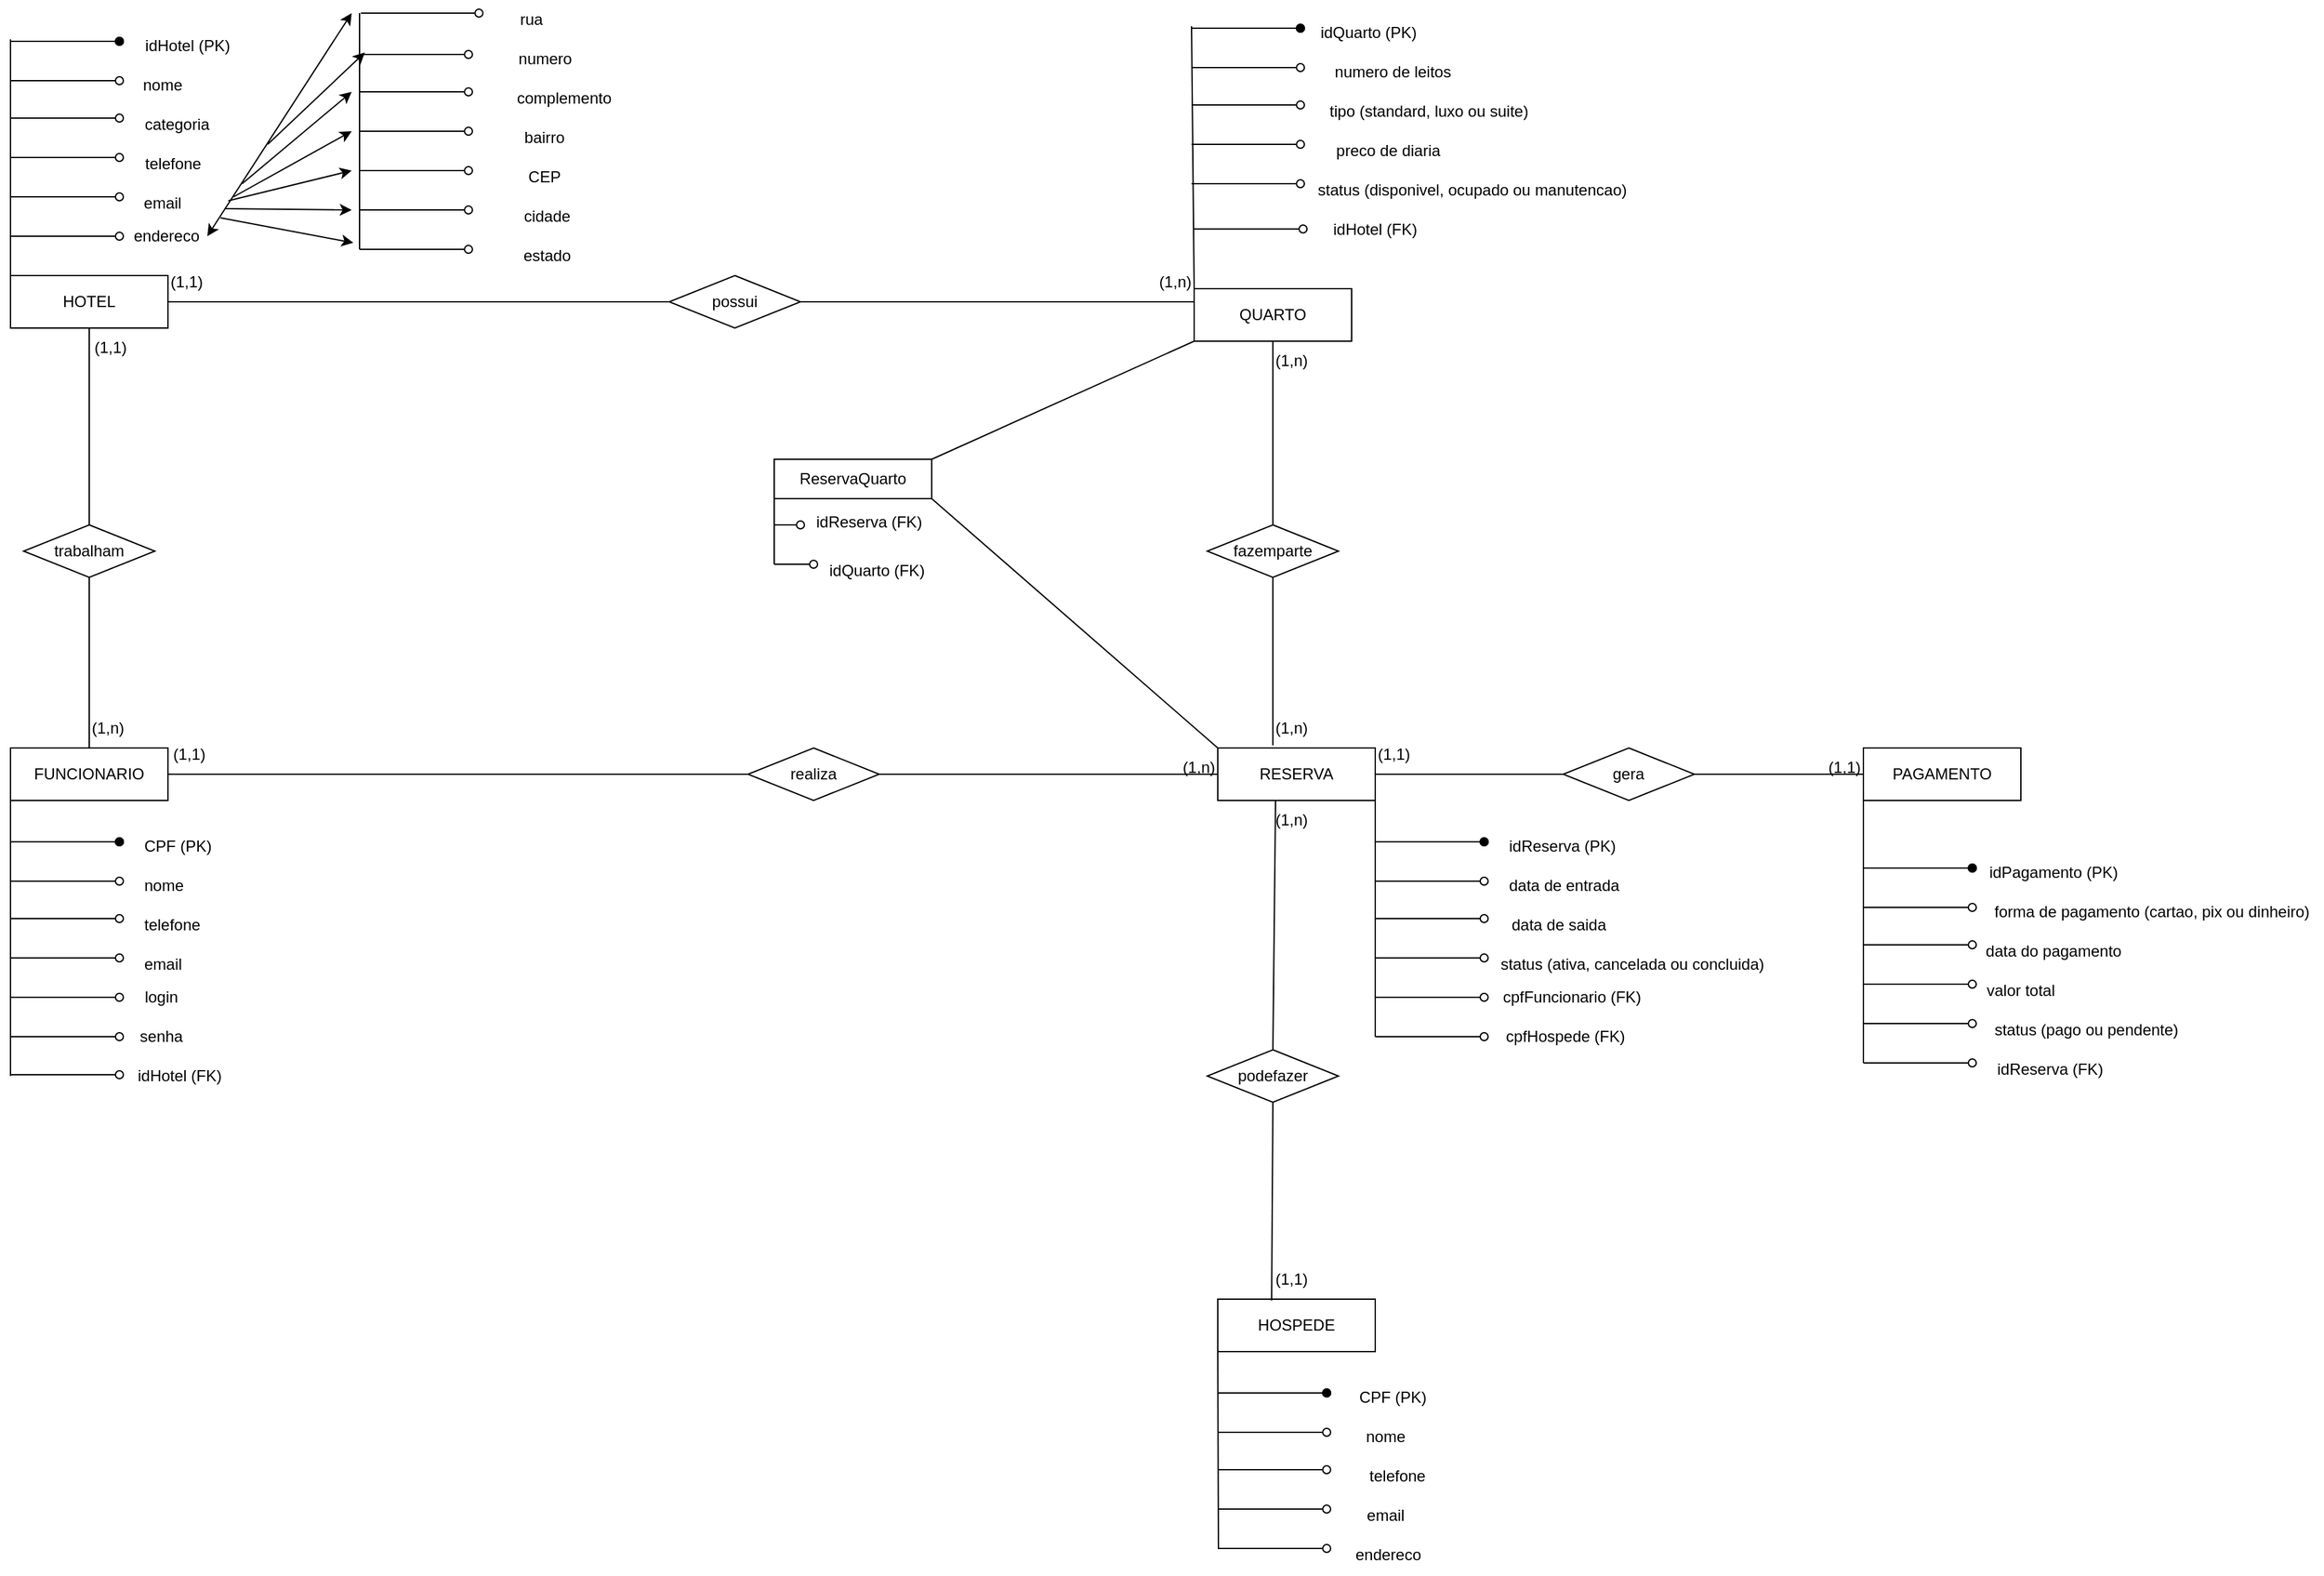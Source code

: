 <mxfile version="27.0.9">
  <diagram name="Página-1" id="8GxgJYH82TcZlUL52siy">
    <mxGraphModel dx="3691" dy="3549" grid="1" gridSize="10" guides="1" tooltips="1" connect="1" arrows="1" fold="1" page="1" pageScale="1" pageWidth="1654" pageHeight="2336" math="0" shadow="0">
      <root>
        <mxCell id="0" />
        <mxCell id="1" parent="0" />
        <mxCell id="21IDbUfAC1Eb4WapRIbQ-1" value="FUNCIONARIO" style="rounded=0;whiteSpace=wrap;html=1;" parent="1" vertex="1">
          <mxGeometry x="-2" y="-190" width="120" height="40" as="geometry" />
        </mxCell>
        <mxCell id="21IDbUfAC1Eb4WapRIbQ-10" value="" style="endArrow=oval;html=1;rounded=0;endFill=1;" parent="1" edge="1">
          <mxGeometry width="50" height="50" relative="1" as="geometry">
            <mxPoint x="-2" y="-118.5" as="sourcePoint" />
            <mxPoint x="81" y="-118.5" as="targetPoint" />
          </mxGeometry>
        </mxCell>
        <mxCell id="21IDbUfAC1Eb4WapRIbQ-11" value="CPF (PK)" style="text;html=1;align=left;verticalAlign=middle;whiteSpace=wrap;rounded=0;" parent="1" vertex="1">
          <mxGeometry x="98" y="-130" width="100" height="30" as="geometry" />
        </mxCell>
        <mxCell id="21IDbUfAC1Eb4WapRIbQ-12" value="nome" style="text;html=1;align=left;verticalAlign=middle;whiteSpace=wrap;rounded=0;" parent="1" vertex="1">
          <mxGeometry x="98" y="-100" width="100" height="30" as="geometry" />
        </mxCell>
        <mxCell id="21IDbUfAC1Eb4WapRIbQ-13" value="telefone" style="text;html=1;align=left;verticalAlign=middle;whiteSpace=wrap;rounded=0;" parent="1" vertex="1">
          <mxGeometry x="98" y="-70" width="100" height="30" as="geometry" />
        </mxCell>
        <mxCell id="21IDbUfAC1Eb4WapRIbQ-14" value="email" style="text;html=1;align=left;verticalAlign=middle;whiteSpace=wrap;rounded=0;" parent="1" vertex="1">
          <mxGeometry x="98" y="-40" width="100" height="30" as="geometry" />
        </mxCell>
        <mxCell id="21IDbUfAC1Eb4WapRIbQ-15" value="idReserva (PK)" style="text;html=1;align=left;verticalAlign=middle;whiteSpace=wrap;rounded=0;" parent="1" vertex="1">
          <mxGeometry x="1138" y="-130" width="150" height="30" as="geometry" />
        </mxCell>
        <mxCell id="21IDbUfAC1Eb4WapRIbQ-16" value="data de entrada" style="text;html=1;align=left;verticalAlign=middle;whiteSpace=wrap;rounded=0;" parent="1" vertex="1">
          <mxGeometry x="1138" y="-100" width="100" height="30" as="geometry" />
        </mxCell>
        <mxCell id="21IDbUfAC1Eb4WapRIbQ-18" value="" style="endArrow=oval;html=1;rounded=0;endFill=0;" parent="1" edge="1">
          <mxGeometry width="50" height="50" relative="1" as="geometry">
            <mxPoint x="-2" y="-88.5" as="sourcePoint" />
            <mxPoint x="81" y="-88.5" as="targetPoint" />
          </mxGeometry>
        </mxCell>
        <mxCell id="21IDbUfAC1Eb4WapRIbQ-20" value="" style="endArrow=oval;html=1;rounded=0;endFill=0;" parent="1" edge="1">
          <mxGeometry width="50" height="50" relative="1" as="geometry">
            <mxPoint x="-2" y="-60" as="sourcePoint" />
            <mxPoint x="81" y="-60" as="targetPoint" />
          </mxGeometry>
        </mxCell>
        <mxCell id="21IDbUfAC1Eb4WapRIbQ-21" value="" style="endArrow=oval;html=1;rounded=0;endFill=0;" parent="1" edge="1">
          <mxGeometry width="50" height="50" relative="1" as="geometry">
            <mxPoint x="-2" y="-30" as="sourcePoint" />
            <mxPoint x="81" y="-30" as="targetPoint" />
          </mxGeometry>
        </mxCell>
        <mxCell id="21IDbUfAC1Eb4WapRIbQ-22" value="" style="endArrow=none;html=1;rounded=0;entryX=0;entryY=1;entryDx=0;entryDy=0;" parent="1" edge="1" target="21IDbUfAC1Eb4WapRIbQ-1">
          <mxGeometry width="50" height="50" relative="1" as="geometry">
            <mxPoint x="-2" y="60" as="sourcePoint" />
            <mxPoint x="-3" y="-105" as="targetPoint" />
          </mxGeometry>
        </mxCell>
        <mxCell id="bDWwW6XErZoGAaxyNKPI-1" value="" style="endArrow=oval;html=1;rounded=0;endFill=0;" parent="1" edge="1">
          <mxGeometry width="50" height="50" relative="1" as="geometry">
            <mxPoint x="-2" as="sourcePoint" />
            <mxPoint x="81" as="targetPoint" />
          </mxGeometry>
        </mxCell>
        <mxCell id="bDWwW6XErZoGAaxyNKPI-2" value="" style="endArrow=oval;html=1;rounded=0;endFill=0;" parent="1" edge="1">
          <mxGeometry width="50" height="50" relative="1" as="geometry">
            <mxPoint x="-2" y="30" as="sourcePoint" />
            <mxPoint x="81" y="30" as="targetPoint" />
          </mxGeometry>
        </mxCell>
        <mxCell id="bDWwW6XErZoGAaxyNKPI-4" value="login" style="text;html=1;align=center;verticalAlign=middle;whiteSpace=wrap;rounded=0;" parent="1" vertex="1">
          <mxGeometry x="68" y="-10" width="90" height="20" as="geometry" />
        </mxCell>
        <mxCell id="bDWwW6XErZoGAaxyNKPI-6" value="senha" style="text;html=1;align=center;verticalAlign=middle;whiteSpace=wrap;rounded=0;" parent="1" vertex="1">
          <mxGeometry x="68" y="20" width="90" height="20" as="geometry" />
        </mxCell>
        <mxCell id="bDWwW6XErZoGAaxyNKPI-12" value="" style="endArrow=oval;html=1;rounded=0;endFill=1;" parent="1" edge="1">
          <mxGeometry width="50" height="50" relative="1" as="geometry">
            <mxPoint x="-2" y="-118.5" as="sourcePoint" />
            <mxPoint x="81" y="-118.5" as="targetPoint" />
          </mxGeometry>
        </mxCell>
        <mxCell id="bDWwW6XErZoGAaxyNKPI-17" value="HOTEL" style="rounded=0;whiteSpace=wrap;html=1;" parent="1" vertex="1">
          <mxGeometry x="-2" y="-550" width="120" height="40" as="geometry" />
        </mxCell>
        <mxCell id="bDWwW6XErZoGAaxyNKPI-18" value="" style="endArrow=oval;html=1;rounded=0;endFill=1;" parent="1" edge="1">
          <mxGeometry width="50" height="50" relative="1" as="geometry">
            <mxPoint x="-2" y="-728.5" as="sourcePoint" />
            <mxPoint x="81" y="-728.5" as="targetPoint" />
          </mxGeometry>
        </mxCell>
        <mxCell id="bDWwW6XErZoGAaxyNKPI-19" value="" style="endArrow=oval;html=1;rounded=0;endFill=0;" parent="1" edge="1">
          <mxGeometry width="50" height="50" relative="1" as="geometry">
            <mxPoint x="-2" y="-698.5" as="sourcePoint" />
            <mxPoint x="81" y="-698.5" as="targetPoint" />
          </mxGeometry>
        </mxCell>
        <mxCell id="bDWwW6XErZoGAaxyNKPI-20" value="" style="endArrow=oval;html=1;rounded=0;endFill=0;" parent="1" edge="1">
          <mxGeometry width="50" height="50" relative="1" as="geometry">
            <mxPoint x="-2" y="-670" as="sourcePoint" />
            <mxPoint x="81" y="-670" as="targetPoint" />
          </mxGeometry>
        </mxCell>
        <mxCell id="bDWwW6XErZoGAaxyNKPI-21" value="" style="endArrow=oval;html=1;rounded=0;endFill=0;" parent="1" edge="1">
          <mxGeometry width="50" height="50" relative="1" as="geometry">
            <mxPoint x="-2" y="-640" as="sourcePoint" />
            <mxPoint x="81" y="-640" as="targetPoint" />
          </mxGeometry>
        </mxCell>
        <mxCell id="bDWwW6XErZoGAaxyNKPI-22" value="" style="endArrow=none;html=1;rounded=0;exitX=0;exitY=0;exitDx=0;exitDy=0;" parent="1" source="bDWwW6XErZoGAaxyNKPI-17" edge="1">
          <mxGeometry width="50" height="50" relative="1" as="geometry">
            <mxPoint x="-2" y="-563" as="sourcePoint" />
            <mxPoint x="-2" y="-730" as="targetPoint" />
          </mxGeometry>
        </mxCell>
        <mxCell id="bDWwW6XErZoGAaxyNKPI-23" value="" style="endArrow=oval;html=1;rounded=0;endFill=0;" parent="1" edge="1">
          <mxGeometry width="50" height="50" relative="1" as="geometry">
            <mxPoint x="-2" y="-610" as="sourcePoint" />
            <mxPoint x="81" y="-610" as="targetPoint" />
          </mxGeometry>
        </mxCell>
        <mxCell id="bDWwW6XErZoGAaxyNKPI-24" value="" style="endArrow=oval;html=1;rounded=0;endFill=0;" parent="1" edge="1">
          <mxGeometry width="50" height="50" relative="1" as="geometry">
            <mxPoint x="-2" y="-580" as="sourcePoint" />
            <mxPoint x="81" y="-580" as="targetPoint" />
          </mxGeometry>
        </mxCell>
        <mxCell id="bDWwW6XErZoGAaxyNKPI-27" value="" style="endArrow=oval;html=1;rounded=0;endFill=1;" parent="1" edge="1">
          <mxGeometry width="50" height="50" relative="1" as="geometry">
            <mxPoint x="-2" y="-728.5" as="sourcePoint" />
            <mxPoint x="81" y="-728.5" as="targetPoint" />
          </mxGeometry>
        </mxCell>
        <mxCell id="bDWwW6XErZoGAaxyNKPI-39" value="idHotel (PK)" style="text;html=1;align=center;verticalAlign=middle;whiteSpace=wrap;rounded=0;" parent="1" vertex="1">
          <mxGeometry x="58" y="-740" width="150" height="30" as="geometry" />
        </mxCell>
        <mxCell id="bDWwW6XErZoGAaxyNKPI-40" value="nome" style="text;html=1;align=center;verticalAlign=middle;whiteSpace=wrap;rounded=0;" parent="1" vertex="1">
          <mxGeometry x="64" y="-710" width="100" height="30" as="geometry" />
        </mxCell>
        <mxCell id="bDWwW6XErZoGAaxyNKPI-41" value="categoria" style="text;html=1;align=center;verticalAlign=middle;whiteSpace=wrap;rounded=0;" parent="1" vertex="1">
          <mxGeometry x="75" y="-680" width="100" height="30" as="geometry" />
        </mxCell>
        <mxCell id="bDWwW6XErZoGAaxyNKPI-42" value="telefone" style="text;html=1;align=center;verticalAlign=middle;whiteSpace=wrap;rounded=0;" parent="1" vertex="1">
          <mxGeometry x="72" y="-650" width="100" height="30" as="geometry" />
        </mxCell>
        <mxCell id="bDWwW6XErZoGAaxyNKPI-43" value="email" style="text;html=1;align=center;verticalAlign=middle;whiteSpace=wrap;rounded=0;" parent="1" vertex="1">
          <mxGeometry x="64" y="-620" width="100" height="30" as="geometry" />
        </mxCell>
        <mxCell id="bDWwW6XErZoGAaxyNKPI-44" value="endereco" style="text;html=1;align=center;verticalAlign=middle;whiteSpace=wrap;rounded=0;" parent="1" vertex="1">
          <mxGeometry x="64" y="-595" width="106" height="30" as="geometry" />
        </mxCell>
        <mxCell id="bDWwW6XErZoGAaxyNKPI-45" value="QUARTO" style="rounded=0;whiteSpace=wrap;html=1;" parent="1" vertex="1">
          <mxGeometry x="900" y="-540" width="120" height="40" as="geometry" />
        </mxCell>
        <mxCell id="bDWwW6XErZoGAaxyNKPI-46" value="" style="endArrow=oval;html=1;rounded=0;endFill=1;" parent="1" edge="1">
          <mxGeometry width="50" height="50" relative="1" as="geometry">
            <mxPoint x="898" y="-738.5" as="sourcePoint" />
            <mxPoint x="981" y="-738.5" as="targetPoint" />
          </mxGeometry>
        </mxCell>
        <mxCell id="bDWwW6XErZoGAaxyNKPI-47" value="" style="endArrow=oval;html=1;rounded=0;endFill=0;" parent="1" edge="1">
          <mxGeometry width="50" height="50" relative="1" as="geometry">
            <mxPoint x="898" y="-708.5" as="sourcePoint" />
            <mxPoint x="981" y="-708.5" as="targetPoint" />
          </mxGeometry>
        </mxCell>
        <mxCell id="bDWwW6XErZoGAaxyNKPI-48" value="" style="endArrow=oval;html=1;rounded=0;endFill=0;" parent="1" edge="1">
          <mxGeometry width="50" height="50" relative="1" as="geometry">
            <mxPoint x="898" y="-680" as="sourcePoint" />
            <mxPoint x="981" y="-680" as="targetPoint" />
          </mxGeometry>
        </mxCell>
        <mxCell id="bDWwW6XErZoGAaxyNKPI-49" value="" style="endArrow=oval;html=1;rounded=0;endFill=0;" parent="1" edge="1">
          <mxGeometry width="50" height="50" relative="1" as="geometry">
            <mxPoint x="898" y="-650" as="sourcePoint" />
            <mxPoint x="981" y="-650" as="targetPoint" />
          </mxGeometry>
        </mxCell>
        <mxCell id="bDWwW6XErZoGAaxyNKPI-50" value="" style="endArrow=none;html=1;rounded=0;exitX=0;exitY=0;exitDx=0;exitDy=0;" parent="1" source="bDWwW6XErZoGAaxyNKPI-45" edge="1">
          <mxGeometry width="50" height="50" relative="1" as="geometry">
            <mxPoint x="898" y="-580" as="sourcePoint" />
            <mxPoint x="898" y="-740" as="targetPoint" />
          </mxGeometry>
        </mxCell>
        <mxCell id="bDWwW6XErZoGAaxyNKPI-51" value="" style="endArrow=oval;html=1;rounded=0;endFill=0;" parent="1" edge="1">
          <mxGeometry width="50" height="50" relative="1" as="geometry">
            <mxPoint x="898" y="-620" as="sourcePoint" />
            <mxPoint x="981" y="-620" as="targetPoint" />
          </mxGeometry>
        </mxCell>
        <mxCell id="bDWwW6XErZoGAaxyNKPI-53" value="" style="endArrow=oval;html=1;rounded=0;endFill=1;" parent="1" edge="1">
          <mxGeometry width="50" height="50" relative="1" as="geometry">
            <mxPoint x="898" y="-738.5" as="sourcePoint" />
            <mxPoint x="981" y="-738.5" as="targetPoint" />
          </mxGeometry>
        </mxCell>
        <mxCell id="bDWwW6XErZoGAaxyNKPI-54" value="idQuarto (PK)" style="text;html=1;align=center;verticalAlign=middle;whiteSpace=wrap;rounded=0;" parent="1" vertex="1">
          <mxGeometry x="958" y="-750" width="150" height="30" as="geometry" />
        </mxCell>
        <mxCell id="bDWwW6XErZoGAaxyNKPI-55" value="numero de leitos" style="text;html=1;align=center;verticalAlign=middle;whiteSpace=wrap;rounded=0;" parent="1" vertex="1">
          <mxGeometry x="988" y="-720" width="126.5" height="30" as="geometry" />
        </mxCell>
        <mxCell id="bDWwW6XErZoGAaxyNKPI-56" value="tipo (standard, luxo ou suite)" style="text;html=1;align=center;verticalAlign=middle;whiteSpace=wrap;rounded=0;" parent="1" vertex="1">
          <mxGeometry x="968" y="-690" width="222" height="30" as="geometry" />
        </mxCell>
        <mxCell id="bDWwW6XErZoGAaxyNKPI-57" value="preco de diaria" style="text;html=1;align=center;verticalAlign=middle;whiteSpace=wrap;rounded=0;" parent="1" vertex="1">
          <mxGeometry x="998" y="-660" width="100" height="30" as="geometry" />
        </mxCell>
        <mxCell id="bDWwW6XErZoGAaxyNKPI-58" value="status (disponivel, ocupado ou manutencao)" style="text;html=1;align=center;verticalAlign=middle;whiteSpace=wrap;rounded=0;" parent="1" vertex="1">
          <mxGeometry x="974" y="-630" width="276" height="30" as="geometry" />
        </mxCell>
        <mxCell id="bDWwW6XErZoGAaxyNKPI-60" value="HOSPEDE" style="rounded=0;whiteSpace=wrap;html=1;" parent="1" vertex="1">
          <mxGeometry x="918" y="230" width="120" height="40" as="geometry" />
        </mxCell>
        <mxCell id="bDWwW6XErZoGAaxyNKPI-61" value="" style="endArrow=oval;html=1;rounded=0;endFill=1;" parent="1" edge="1">
          <mxGeometry width="50" height="50" relative="1" as="geometry">
            <mxPoint x="918" y="301.5" as="sourcePoint" />
            <mxPoint x="1001" y="301.5" as="targetPoint" />
          </mxGeometry>
        </mxCell>
        <mxCell id="bDWwW6XErZoGAaxyNKPI-62" value="" style="endArrow=oval;html=1;rounded=0;endFill=0;" parent="1" edge="1">
          <mxGeometry width="50" height="50" relative="1" as="geometry">
            <mxPoint x="918" y="331.5" as="sourcePoint" />
            <mxPoint x="1001" y="331.5" as="targetPoint" />
          </mxGeometry>
        </mxCell>
        <mxCell id="bDWwW6XErZoGAaxyNKPI-63" value="" style="endArrow=oval;html=1;rounded=0;endFill=0;" parent="1" edge="1">
          <mxGeometry width="50" height="50" relative="1" as="geometry">
            <mxPoint x="918" y="360" as="sourcePoint" />
            <mxPoint x="1001" y="360" as="targetPoint" />
          </mxGeometry>
        </mxCell>
        <mxCell id="bDWwW6XErZoGAaxyNKPI-64" value="" style="endArrow=oval;html=1;rounded=0;endFill=0;" parent="1" edge="1">
          <mxGeometry width="50" height="50" relative="1" as="geometry">
            <mxPoint x="918" y="390" as="sourcePoint" />
            <mxPoint x="1001" y="390" as="targetPoint" />
          </mxGeometry>
        </mxCell>
        <mxCell id="bDWwW6XErZoGAaxyNKPI-65" value="" style="endArrow=none;html=1;rounded=0;entryX=0;entryY=1;entryDx=0;entryDy=0;" parent="1" edge="1" target="bDWwW6XErZoGAaxyNKPI-60">
          <mxGeometry width="50" height="50" relative="1" as="geometry">
            <mxPoint x="918.5" y="420" as="sourcePoint" />
            <mxPoint x="918" y="290" as="targetPoint" />
          </mxGeometry>
        </mxCell>
        <mxCell id="bDWwW6XErZoGAaxyNKPI-66" value="" style="endArrow=oval;html=1;rounded=0;endFill=0;" parent="1" edge="1">
          <mxGeometry width="50" height="50" relative="1" as="geometry">
            <mxPoint x="918" y="420" as="sourcePoint" />
            <mxPoint x="1001" y="420" as="targetPoint" />
          </mxGeometry>
        </mxCell>
        <mxCell id="bDWwW6XErZoGAaxyNKPI-67" value="" style="endArrow=oval;html=1;rounded=0;endFill=1;" parent="1" edge="1">
          <mxGeometry width="50" height="50" relative="1" as="geometry">
            <mxPoint x="918" y="301.5" as="sourcePoint" />
            <mxPoint x="1001" y="301.5" as="targetPoint" />
          </mxGeometry>
        </mxCell>
        <mxCell id="bDWwW6XErZoGAaxyNKPI-68" value="CPF (PK)" style="text;html=1;align=center;verticalAlign=middle;whiteSpace=wrap;rounded=0;" parent="1" vertex="1">
          <mxGeometry x="988" y="290" width="126.5" height="30" as="geometry" />
        </mxCell>
        <mxCell id="bDWwW6XErZoGAaxyNKPI-69" value="nome" style="text;html=1;align=center;verticalAlign=middle;whiteSpace=wrap;rounded=0;" parent="1" vertex="1">
          <mxGeometry x="998" y="320" width="96" height="30" as="geometry" />
        </mxCell>
        <mxCell id="bDWwW6XErZoGAaxyNKPI-70" value="telefone" style="text;html=1;align=center;verticalAlign=middle;whiteSpace=wrap;rounded=0;" parent="1" vertex="1">
          <mxGeometry x="1004.75" y="350" width="100" height="30" as="geometry" />
        </mxCell>
        <mxCell id="bDWwW6XErZoGAaxyNKPI-71" value="email" style="text;html=1;align=center;verticalAlign=middle;whiteSpace=wrap;rounded=0;" parent="1" vertex="1">
          <mxGeometry x="996" y="380" width="100" height="30" as="geometry" />
        </mxCell>
        <mxCell id="bDWwW6XErZoGAaxyNKPI-73" value="endereco" style="text;html=1;align=center;verticalAlign=middle;whiteSpace=wrap;rounded=0;" parent="1" vertex="1">
          <mxGeometry x="998" y="410" width="100" height="30" as="geometry" />
        </mxCell>
        <mxCell id="bDWwW6XErZoGAaxyNKPI-74" value="RESERVA" style="rounded=0;whiteSpace=wrap;html=1;" parent="1" vertex="1">
          <mxGeometry x="918" y="-190" width="120" height="40" as="geometry" />
        </mxCell>
        <mxCell id="bDWwW6XErZoGAaxyNKPI-75" value="" style="endArrow=oval;html=1;rounded=0;endFill=1;" parent="1" edge="1">
          <mxGeometry width="50" height="50" relative="1" as="geometry">
            <mxPoint x="1038" y="-118.5" as="sourcePoint" />
            <mxPoint x="1121" y="-118.5" as="targetPoint" />
          </mxGeometry>
        </mxCell>
        <mxCell id="bDWwW6XErZoGAaxyNKPI-76" value="" style="endArrow=oval;html=1;rounded=0;endFill=0;" parent="1" edge="1">
          <mxGeometry width="50" height="50" relative="1" as="geometry">
            <mxPoint x="1038" y="-88.5" as="sourcePoint" />
            <mxPoint x="1121" y="-88.5" as="targetPoint" />
          </mxGeometry>
        </mxCell>
        <mxCell id="bDWwW6XErZoGAaxyNKPI-77" value="" style="endArrow=oval;html=1;rounded=0;endFill=0;" parent="1" edge="1">
          <mxGeometry width="50" height="50" relative="1" as="geometry">
            <mxPoint x="1038" y="-60" as="sourcePoint" />
            <mxPoint x="1121" y="-60" as="targetPoint" />
          </mxGeometry>
        </mxCell>
        <mxCell id="bDWwW6XErZoGAaxyNKPI-78" value="" style="endArrow=oval;html=1;rounded=0;endFill=0;" parent="1" edge="1">
          <mxGeometry width="50" height="50" relative="1" as="geometry">
            <mxPoint x="1038" y="-30" as="sourcePoint" />
            <mxPoint x="1121" y="-30" as="targetPoint" />
          </mxGeometry>
        </mxCell>
        <mxCell id="bDWwW6XErZoGAaxyNKPI-79" value="" style="endArrow=none;html=1;rounded=0;entryX=1;entryY=0.75;entryDx=0;entryDy=0;" parent="1" edge="1" target="bDWwW6XErZoGAaxyNKPI-74">
          <mxGeometry width="50" height="50" relative="1" as="geometry">
            <mxPoint x="1038" y="30" as="sourcePoint" />
            <mxPoint x="1038" y="-145" as="targetPoint" />
          </mxGeometry>
        </mxCell>
        <mxCell id="bDWwW6XErZoGAaxyNKPI-81" value="" style="endArrow=oval;html=1;rounded=0;endFill=1;" parent="1" edge="1">
          <mxGeometry width="50" height="50" relative="1" as="geometry">
            <mxPoint x="1038" y="-118.5" as="sourcePoint" />
            <mxPoint x="1121" y="-118.5" as="targetPoint" />
          </mxGeometry>
        </mxCell>
        <mxCell id="bDWwW6XErZoGAaxyNKPI-86" value="data de saida" style="text;html=1;align=center;verticalAlign=middle;whiteSpace=wrap;rounded=0;" parent="1" vertex="1">
          <mxGeometry x="1128" y="-70" width="100" height="30" as="geometry" />
        </mxCell>
        <mxCell id="bDWwW6XErZoGAaxyNKPI-89" value="status (ativa, cancelada ou concluida)" style="text;html=1;align=center;verticalAlign=middle;whiteSpace=wrap;rounded=0;" parent="1" vertex="1">
          <mxGeometry x="1108" y="-40" width="252" height="30" as="geometry" />
        </mxCell>
        <mxCell id="bDWwW6XErZoGAaxyNKPI-90" value="PAGAMENTO" style="rounded=0;whiteSpace=wrap;html=1;" parent="1" vertex="1">
          <mxGeometry x="1410" y="-190" width="120" height="40" as="geometry" />
        </mxCell>
        <mxCell id="bDWwW6XErZoGAaxyNKPI-91" value="" style="endArrow=oval;html=1;rounded=0;endFill=1;" parent="1" edge="1">
          <mxGeometry width="50" height="50" relative="1" as="geometry">
            <mxPoint x="1410" y="-98.5" as="sourcePoint" />
            <mxPoint x="1493" y="-98.5" as="targetPoint" />
          </mxGeometry>
        </mxCell>
        <mxCell id="bDWwW6XErZoGAaxyNKPI-92" value="" style="endArrow=oval;html=1;rounded=0;endFill=0;" parent="1" edge="1">
          <mxGeometry width="50" height="50" relative="1" as="geometry">
            <mxPoint x="1410" y="-68.5" as="sourcePoint" />
            <mxPoint x="1493" y="-68.5" as="targetPoint" />
          </mxGeometry>
        </mxCell>
        <mxCell id="bDWwW6XErZoGAaxyNKPI-93" value="" style="endArrow=oval;html=1;rounded=0;endFill=0;" parent="1" edge="1">
          <mxGeometry width="50" height="50" relative="1" as="geometry">
            <mxPoint x="1410" y="-40" as="sourcePoint" />
            <mxPoint x="1493" y="-40" as="targetPoint" />
          </mxGeometry>
        </mxCell>
        <mxCell id="bDWwW6XErZoGAaxyNKPI-94" value="" style="endArrow=oval;html=1;rounded=0;endFill=0;" parent="1" edge="1">
          <mxGeometry width="50" height="50" relative="1" as="geometry">
            <mxPoint x="1410" y="-10" as="sourcePoint" />
            <mxPoint x="1493" y="-10" as="targetPoint" />
          </mxGeometry>
        </mxCell>
        <mxCell id="bDWwW6XErZoGAaxyNKPI-95" value="" style="endArrow=none;html=1;rounded=0;entryX=0;entryY=1;entryDx=0;entryDy=0;" parent="1" edge="1" target="bDWwW6XErZoGAaxyNKPI-90">
          <mxGeometry width="50" height="50" relative="1" as="geometry">
            <mxPoint x="1410" y="50" as="sourcePoint" />
            <mxPoint x="1410" y="-130" as="targetPoint" />
          </mxGeometry>
        </mxCell>
        <mxCell id="bDWwW6XErZoGAaxyNKPI-96" value="" style="endArrow=oval;html=1;rounded=0;endFill=0;" parent="1" edge="1">
          <mxGeometry width="50" height="50" relative="1" as="geometry">
            <mxPoint x="1410" y="20" as="sourcePoint" />
            <mxPoint x="1493" y="20" as="targetPoint" />
          </mxGeometry>
        </mxCell>
        <mxCell id="bDWwW6XErZoGAaxyNKPI-97" value="" style="endArrow=oval;html=1;rounded=0;endFill=1;" parent="1" edge="1">
          <mxGeometry width="50" height="50" relative="1" as="geometry">
            <mxPoint x="1410" y="-98.5" as="sourcePoint" />
            <mxPoint x="1493" y="-98.5" as="targetPoint" />
          </mxGeometry>
        </mxCell>
        <mxCell id="bDWwW6XErZoGAaxyNKPI-98" value="idPagamento (PK)" style="text;html=1;align=center;verticalAlign=middle;whiteSpace=wrap;rounded=0;" parent="1" vertex="1">
          <mxGeometry x="1480" y="-110" width="150" height="30" as="geometry" />
        </mxCell>
        <mxCell id="bDWwW6XErZoGAaxyNKPI-99" value="forma de pagamento (cartao, pix ou dinheiro)" style="text;html=1;align=center;verticalAlign=middle;whiteSpace=wrap;rounded=0;" parent="1" vertex="1">
          <mxGeometry x="1500" y="-80" width="260" height="30" as="geometry" />
        </mxCell>
        <mxCell id="bDWwW6XErZoGAaxyNKPI-100" value="data do pagamento" style="text;html=1;align=center;verticalAlign=middle;whiteSpace=wrap;rounded=0;" parent="1" vertex="1">
          <mxGeometry x="1480" y="-50" width="150" height="30" as="geometry" />
        </mxCell>
        <mxCell id="bDWwW6XErZoGAaxyNKPI-101" value="valor total" style="text;html=1;align=center;verticalAlign=middle;whiteSpace=wrap;rounded=0;" parent="1" vertex="1">
          <mxGeometry x="1480" y="-20" width="100" height="30" as="geometry" />
        </mxCell>
        <mxCell id="bDWwW6XErZoGAaxyNKPI-102" value="status (pago ou pendente)" style="text;html=1;align=center;verticalAlign=middle;whiteSpace=wrap;rounded=0;" parent="1" vertex="1">
          <mxGeometry x="1470" y="10" width="220" height="30" as="geometry" />
        </mxCell>
        <mxCell id="bDWwW6XErZoGAaxyNKPI-107" value="" style="endArrow=oval;html=1;rounded=0;endFill=0;" parent="1" edge="1">
          <mxGeometry width="50" height="50" relative="1" as="geometry">
            <mxPoint x="264" y="-718.5" as="sourcePoint" />
            <mxPoint x="347" y="-718.5" as="targetPoint" />
          </mxGeometry>
        </mxCell>
        <mxCell id="bDWwW6XErZoGAaxyNKPI-108" value="" style="endArrow=oval;html=1;rounded=0;endFill=0;" parent="1" edge="1">
          <mxGeometry width="50" height="50" relative="1" as="geometry">
            <mxPoint x="264" y="-690" as="sourcePoint" />
            <mxPoint x="347" y="-690" as="targetPoint" />
          </mxGeometry>
        </mxCell>
        <mxCell id="bDWwW6XErZoGAaxyNKPI-109" value="" style="endArrow=oval;html=1;rounded=0;endFill=0;" parent="1" edge="1">
          <mxGeometry width="50" height="50" relative="1" as="geometry">
            <mxPoint x="264" y="-660" as="sourcePoint" />
            <mxPoint x="347" y="-660" as="targetPoint" />
          </mxGeometry>
        </mxCell>
        <mxCell id="bDWwW6XErZoGAaxyNKPI-110" value="" style="endArrow=none;html=1;rounded=0;" parent="1" edge="1">
          <mxGeometry width="50" height="50" relative="1" as="geometry">
            <mxPoint x="264" y="-570" as="sourcePoint" />
            <mxPoint x="264" y="-750" as="targetPoint" />
          </mxGeometry>
        </mxCell>
        <mxCell id="bDWwW6XErZoGAaxyNKPI-111" value="" style="endArrow=oval;html=1;rounded=0;endFill=0;" parent="1" edge="1">
          <mxGeometry width="50" height="50" relative="1" as="geometry">
            <mxPoint x="264" y="-630" as="sourcePoint" />
            <mxPoint x="347" y="-630" as="targetPoint" />
          </mxGeometry>
        </mxCell>
        <mxCell id="bDWwW6XErZoGAaxyNKPI-113" value="rua" style="text;html=1;align=center;verticalAlign=middle;whiteSpace=wrap;rounded=0;" parent="1" vertex="1">
          <mxGeometry x="320" y="-760" width="150" height="30" as="geometry" />
        </mxCell>
        <mxCell id="bDWwW6XErZoGAaxyNKPI-114" value="numero" style="text;html=1;align=center;verticalAlign=middle;whiteSpace=wrap;rounded=0;" parent="1" vertex="1">
          <mxGeometry x="341.75" y="-730" width="126.5" height="30" as="geometry" />
        </mxCell>
        <mxCell id="bDWwW6XErZoGAaxyNKPI-115" value="complemento" style="text;html=1;align=center;verticalAlign=middle;whiteSpace=wrap;rounded=0;" parent="1" vertex="1">
          <mxGeometry x="372.25" y="-700" width="96" height="30" as="geometry" />
        </mxCell>
        <mxCell id="bDWwW6XErZoGAaxyNKPI-116" value="bairro" style="text;html=1;align=center;verticalAlign=middle;whiteSpace=wrap;rounded=0;" parent="1" vertex="1">
          <mxGeometry x="355" y="-670" width="100" height="30" as="geometry" />
        </mxCell>
        <mxCell id="bDWwW6XErZoGAaxyNKPI-117" value="CEP" style="text;html=1;align=center;verticalAlign=middle;whiteSpace=wrap;rounded=0;" parent="1" vertex="1">
          <mxGeometry x="355" y="-640" width="100" height="30" as="geometry" />
        </mxCell>
        <mxCell id="bDWwW6XErZoGAaxyNKPI-131" value="cidade" style="text;html=1;align=center;verticalAlign=middle;whiteSpace=wrap;rounded=0;" parent="1" vertex="1">
          <mxGeometry x="359" y="-610" width="96" height="30" as="geometry" />
        </mxCell>
        <mxCell id="bDWwW6XErZoGAaxyNKPI-133" value="estado" style="text;html=1;align=center;verticalAlign=middle;whiteSpace=wrap;rounded=0;" parent="1" vertex="1">
          <mxGeometry x="359" y="-580" width="96" height="30" as="geometry" />
        </mxCell>
        <mxCell id="bDWwW6XErZoGAaxyNKPI-134" value="" style="endArrow=oval;html=1;rounded=0;endFill=0;" parent="1" edge="1">
          <mxGeometry width="50" height="50" relative="1" as="geometry">
            <mxPoint x="264" y="-600" as="sourcePoint" />
            <mxPoint x="347" y="-600" as="targetPoint" />
          </mxGeometry>
        </mxCell>
        <mxCell id="bDWwW6XErZoGAaxyNKPI-135" value="" style="endArrow=oval;html=1;rounded=0;endFill=0;" parent="1" edge="1">
          <mxGeometry width="50" height="50" relative="1" as="geometry">
            <mxPoint x="264" y="-570" as="sourcePoint" />
            <mxPoint x="347" y="-570" as="targetPoint" />
          </mxGeometry>
        </mxCell>
        <mxCell id="bDWwW6XErZoGAaxyNKPI-147" value="" style="endArrow=classic;startArrow=classic;html=1;rounded=0;" parent="1" edge="1">
          <mxGeometry width="50" height="50" relative="1" as="geometry">
            <mxPoint x="148" y="-580" as="sourcePoint" />
            <mxPoint x="258" y="-750" as="targetPoint" />
          </mxGeometry>
        </mxCell>
        <mxCell id="bDWwW6XErZoGAaxyNKPI-148" value="" style="endArrow=classic;html=1;rounded=0;" parent="1" edge="1">
          <mxGeometry width="50" height="50" relative="1" as="geometry">
            <mxPoint x="194" y="-650" as="sourcePoint" />
            <mxPoint x="268" y="-720" as="targetPoint" />
          </mxGeometry>
        </mxCell>
        <mxCell id="bDWwW6XErZoGAaxyNKPI-149" value="" style="endArrow=classic;html=1;rounded=0;" parent="1" edge="1">
          <mxGeometry width="50" height="50" relative="1" as="geometry">
            <mxPoint x="174.5" y="-620" as="sourcePoint" />
            <mxPoint x="258" y="-690" as="targetPoint" />
          </mxGeometry>
        </mxCell>
        <mxCell id="bDWwW6XErZoGAaxyNKPI-151" value="" style="endArrow=classic;html=1;rounded=0;" parent="1" edge="1">
          <mxGeometry width="50" height="50" relative="1" as="geometry">
            <mxPoint x="168" y="-610" as="sourcePoint" />
            <mxPoint x="258" y="-660" as="targetPoint" />
          </mxGeometry>
        </mxCell>
        <mxCell id="bDWwW6XErZoGAaxyNKPI-152" value="" style="endArrow=classic;html=1;rounded=0;exitX=0.915;exitY=-0.067;exitDx=0;exitDy=0;exitPerimeter=0;" parent="1" edge="1">
          <mxGeometry width="50" height="50" relative="1" as="geometry">
            <mxPoint x="164.0" y="-607.01" as="sourcePoint" />
            <mxPoint x="258" y="-630" as="targetPoint" />
          </mxGeometry>
        </mxCell>
        <mxCell id="bDWwW6XErZoGAaxyNKPI-153" value="" style="endArrow=classic;html=1;rounded=0;exitX=0.906;exitY=0.1;exitDx=0;exitDy=0;exitPerimeter=0;" parent="1" edge="1">
          <mxGeometry width="50" height="50" relative="1" as="geometry">
            <mxPoint x="161.016" y="-601" as="sourcePoint" />
            <mxPoint x="258" y="-600" as="targetPoint" />
          </mxGeometry>
        </mxCell>
        <mxCell id="bDWwW6XErZoGAaxyNKPI-154" value="" style="endArrow=classic;html=1;rounded=0;" parent="1" edge="1">
          <mxGeometry width="50" height="50" relative="1" as="geometry">
            <mxPoint x="158" y="-594" as="sourcePoint" />
            <mxPoint x="259.25" y="-575" as="targetPoint" />
          </mxGeometry>
        </mxCell>
        <mxCell id="SUFmGQfosRgxDtuJWRAY-2" value="trabalham" style="rhombus;whiteSpace=wrap;html=1;" vertex="1" parent="1">
          <mxGeometry x="8" y="-360" width="100" height="40" as="geometry" />
        </mxCell>
        <mxCell id="SUFmGQfosRgxDtuJWRAY-5" value="fazemparte" style="rhombus;whiteSpace=wrap;html=1;" vertex="1" parent="1">
          <mxGeometry x="910" y="-360" width="100" height="40" as="geometry" />
        </mxCell>
        <mxCell id="SUFmGQfosRgxDtuJWRAY-6" value="possui" style="rhombus;whiteSpace=wrap;html=1;" vertex="1" parent="1">
          <mxGeometry x="500" y="-550" width="100" height="40" as="geometry" />
        </mxCell>
        <mxCell id="SUFmGQfosRgxDtuJWRAY-7" value="realiza" style="rhombus;whiteSpace=wrap;html=1;" vertex="1" parent="1">
          <mxGeometry x="560" y="-190" width="100" height="40" as="geometry" />
        </mxCell>
        <mxCell id="SUFmGQfosRgxDtuJWRAY-8" value="podefazer" style="rhombus;whiteSpace=wrap;html=1;" vertex="1" parent="1">
          <mxGeometry x="910" y="40" width="100" height="40" as="geometry" />
        </mxCell>
        <mxCell id="SUFmGQfosRgxDtuJWRAY-9" value="gera" style="rhombus;whiteSpace=wrap;html=1;" vertex="1" parent="1">
          <mxGeometry x="1181.25" y="-190" width="100" height="40" as="geometry" />
        </mxCell>
        <mxCell id="SUFmGQfosRgxDtuJWRAY-11" value="" style="endArrow=none;html=1;rounded=0;entryX=0;entryY=0.5;entryDx=0;entryDy=0;exitX=1;exitY=0.5;exitDx=0;exitDy=0;" edge="1" parent="1" source="bDWwW6XErZoGAaxyNKPI-17" target="SUFmGQfosRgxDtuJWRAY-6">
          <mxGeometry width="50" height="50" relative="1" as="geometry">
            <mxPoint x="200" y="-520" as="sourcePoint" />
            <mxPoint x="250" y="-570" as="targetPoint" />
          </mxGeometry>
        </mxCell>
        <mxCell id="SUFmGQfosRgxDtuJWRAY-12" value="" style="endArrow=none;html=1;rounded=0;entryX=0;entryY=0.25;entryDx=0;entryDy=0;exitX=1;exitY=0.5;exitDx=0;exitDy=0;" edge="1" parent="1" source="SUFmGQfosRgxDtuJWRAY-6" target="bDWwW6XErZoGAaxyNKPI-45">
          <mxGeometry width="50" height="50" relative="1" as="geometry">
            <mxPoint x="200" y="-520" as="sourcePoint" />
            <mxPoint x="250" y="-570" as="targetPoint" />
          </mxGeometry>
        </mxCell>
        <mxCell id="SUFmGQfosRgxDtuJWRAY-13" value="" style="endArrow=none;html=1;rounded=0;entryX=0.5;entryY=1;entryDx=0;entryDy=0;exitX=0.5;exitY=0;exitDx=0;exitDy=0;" edge="1" parent="1" source="SUFmGQfosRgxDtuJWRAY-2" target="bDWwW6XErZoGAaxyNKPI-17">
          <mxGeometry width="50" height="50" relative="1" as="geometry">
            <mxPoint x="410" y="-250" as="sourcePoint" />
            <mxPoint x="460" y="-300" as="targetPoint" />
          </mxGeometry>
        </mxCell>
        <mxCell id="SUFmGQfosRgxDtuJWRAY-14" value="" style="endArrow=none;html=1;rounded=0;exitX=0.5;exitY=1;exitDx=0;exitDy=0;entryX=0.5;entryY=0;entryDx=0;entryDy=0;" edge="1" parent="1" source="SUFmGQfosRgxDtuJWRAY-2" target="21IDbUfAC1Eb4WapRIbQ-1">
          <mxGeometry width="50" height="50" relative="1" as="geometry">
            <mxPoint x="410" y="-250" as="sourcePoint" />
            <mxPoint x="460" y="-300" as="targetPoint" />
          </mxGeometry>
        </mxCell>
        <mxCell id="SUFmGQfosRgxDtuJWRAY-15" value="" style="endArrow=none;html=1;rounded=0;entryX=0.5;entryY=1;entryDx=0;entryDy=0;exitX=0.5;exitY=0;exitDx=0;exitDy=0;" edge="1" parent="1" source="SUFmGQfosRgxDtuJWRAY-5" target="bDWwW6XErZoGAaxyNKPI-45">
          <mxGeometry width="50" height="50" relative="1" as="geometry">
            <mxPoint x="410" y="-250" as="sourcePoint" />
            <mxPoint x="460" y="-300" as="targetPoint" />
          </mxGeometry>
        </mxCell>
        <mxCell id="SUFmGQfosRgxDtuJWRAY-16" value="" style="endArrow=none;html=1;rounded=0;entryX=0.5;entryY=1;entryDx=0;entryDy=0;exitX=0.35;exitY=-0.05;exitDx=0;exitDy=0;exitPerimeter=0;" edge="1" parent="1" source="bDWwW6XErZoGAaxyNKPI-74" target="SUFmGQfosRgxDtuJWRAY-5">
          <mxGeometry width="50" height="50" relative="1" as="geometry">
            <mxPoint x="410" y="-250" as="sourcePoint" />
            <mxPoint x="460" y="-300" as="targetPoint" />
          </mxGeometry>
        </mxCell>
        <mxCell id="SUFmGQfosRgxDtuJWRAY-17" value="" style="endArrow=none;html=1;rounded=0;exitX=1;exitY=0.5;exitDx=0;exitDy=0;entryX=0;entryY=0.5;entryDx=0;entryDy=0;" edge="1" parent="1" source="21IDbUfAC1Eb4WapRIbQ-1" target="SUFmGQfosRgxDtuJWRAY-7">
          <mxGeometry width="50" height="50" relative="1" as="geometry">
            <mxPoint x="410" y="-250" as="sourcePoint" />
            <mxPoint x="460" y="-300" as="targetPoint" />
          </mxGeometry>
        </mxCell>
        <mxCell id="SUFmGQfosRgxDtuJWRAY-18" value="" style="endArrow=none;html=1;rounded=0;entryX=0;entryY=0.5;entryDx=0;entryDy=0;exitX=1;exitY=0.5;exitDx=0;exitDy=0;" edge="1" parent="1" source="SUFmGQfosRgxDtuJWRAY-7" target="bDWwW6XErZoGAaxyNKPI-74">
          <mxGeometry width="50" height="50" relative="1" as="geometry">
            <mxPoint x="580" y="-50" as="sourcePoint" />
            <mxPoint x="630" y="-100" as="targetPoint" />
          </mxGeometry>
        </mxCell>
        <mxCell id="SUFmGQfosRgxDtuJWRAY-19" value="" style="endArrow=none;html=1;rounded=0;entryX=0;entryY=0.5;entryDx=0;entryDy=0;exitX=1;exitY=0.5;exitDx=0;exitDy=0;" edge="1" parent="1" source="SUFmGQfosRgxDtuJWRAY-9" target="bDWwW6XErZoGAaxyNKPI-90">
          <mxGeometry width="50" height="50" relative="1" as="geometry">
            <mxPoint x="1060" y="150" as="sourcePoint" />
            <mxPoint x="1110" y="100" as="targetPoint" />
          </mxGeometry>
        </mxCell>
        <mxCell id="SUFmGQfosRgxDtuJWRAY-20" value="" style="endArrow=none;html=1;rounded=0;entryX=0;entryY=0.5;entryDx=0;entryDy=0;exitX=1;exitY=0.5;exitDx=0;exitDy=0;" edge="1" parent="1" source="bDWwW6XErZoGAaxyNKPI-74" target="SUFmGQfosRgxDtuJWRAY-9">
          <mxGeometry width="50" height="50" relative="1" as="geometry">
            <mxPoint x="1060" y="150" as="sourcePoint" />
            <mxPoint x="1110" y="100" as="targetPoint" />
          </mxGeometry>
        </mxCell>
        <mxCell id="SUFmGQfosRgxDtuJWRAY-21" value="" style="endArrow=none;html=1;rounded=0;exitX=0.5;exitY=0;exitDx=0;exitDy=0;entryX=0.367;entryY=1;entryDx=0;entryDy=0;entryPerimeter=0;" edge="1" parent="1" source="SUFmGQfosRgxDtuJWRAY-8" target="bDWwW6XErZoGAaxyNKPI-74">
          <mxGeometry width="50" height="50" relative="1" as="geometry">
            <mxPoint x="1060" y="-50" as="sourcePoint" />
            <mxPoint x="1110" y="-100" as="targetPoint" />
          </mxGeometry>
        </mxCell>
        <mxCell id="SUFmGQfosRgxDtuJWRAY-22" value="" style="endArrow=none;html=1;rounded=0;exitX=0.342;exitY=0.025;exitDx=0;exitDy=0;exitPerimeter=0;entryX=0.5;entryY=1;entryDx=0;entryDy=0;" edge="1" parent="1" source="bDWwW6XErZoGAaxyNKPI-60" target="SUFmGQfosRgxDtuJWRAY-8">
          <mxGeometry width="50" height="50" relative="1" as="geometry">
            <mxPoint x="1060" y="-50" as="sourcePoint" />
            <mxPoint x="1110" y="-100" as="targetPoint" />
          </mxGeometry>
        </mxCell>
        <mxCell id="SUFmGQfosRgxDtuJWRAY-23" value="(1,1)" style="text;html=1;align=left;verticalAlign=middle;whiteSpace=wrap;rounded=0;" vertex="1" parent="1">
          <mxGeometry x="118" y="-560" width="60" height="30" as="geometry" />
        </mxCell>
        <mxCell id="SUFmGQfosRgxDtuJWRAY-24" value="(1,n)" style="text;html=1;align=right;verticalAlign=middle;whiteSpace=wrap;rounded=0;" vertex="1" parent="1">
          <mxGeometry x="840" y="-560" width="60" height="30" as="geometry" />
        </mxCell>
        <mxCell id="SUFmGQfosRgxDtuJWRAY-25" value="(1,n)" style="text;html=1;align=left;verticalAlign=middle;whiteSpace=wrap;rounded=0;" vertex="1" parent="1">
          <mxGeometry x="58" y="-220" width="60" height="30" as="geometry" />
        </mxCell>
        <mxCell id="SUFmGQfosRgxDtuJWRAY-26" value="(1,1)" style="text;html=1;align=left;verticalAlign=middle;whiteSpace=wrap;rounded=0;" vertex="1" parent="1">
          <mxGeometry x="60" y="-510" width="60" height="30" as="geometry" />
        </mxCell>
        <mxCell id="SUFmGQfosRgxDtuJWRAY-27" value="(1,1)" style="text;html=1;align=left;verticalAlign=middle;whiteSpace=wrap;rounded=0;" vertex="1" parent="1">
          <mxGeometry x="120" y="-200" width="60" height="30" as="geometry" />
        </mxCell>
        <mxCell id="SUFmGQfosRgxDtuJWRAY-28" value="(1,n)" style="text;html=1;align=right;verticalAlign=middle;whiteSpace=wrap;rounded=0;" vertex="1" parent="1">
          <mxGeometry x="858" y="-190" width="60" height="30" as="geometry" />
        </mxCell>
        <mxCell id="SUFmGQfosRgxDtuJWRAY-29" value="(1,n)" style="text;html=1;align=left;verticalAlign=middle;whiteSpace=wrap;rounded=0;" vertex="1" parent="1">
          <mxGeometry x="960" y="-500" width="60" height="30" as="geometry" />
        </mxCell>
        <mxCell id="SUFmGQfosRgxDtuJWRAY-30" value="(1,n)" style="text;html=1;align=left;verticalAlign=middle;whiteSpace=wrap;rounded=0;" vertex="1" parent="1">
          <mxGeometry x="960" y="-220" width="60" height="30" as="geometry" />
        </mxCell>
        <mxCell id="SUFmGQfosRgxDtuJWRAY-31" value="(1,1)" style="text;html=1;align=left;verticalAlign=middle;whiteSpace=wrap;rounded=0;" vertex="1" parent="1">
          <mxGeometry x="960" y="200" width="60" height="30" as="geometry" />
        </mxCell>
        <mxCell id="SUFmGQfosRgxDtuJWRAY-32" value="(1,n)" style="text;html=1;align=left;verticalAlign=middle;whiteSpace=wrap;rounded=0;" vertex="1" parent="1">
          <mxGeometry x="960" y="-150" width="60" height="30" as="geometry" />
        </mxCell>
        <mxCell id="SUFmGQfosRgxDtuJWRAY-33" value="(1,1)" style="text;html=1;align=left;verticalAlign=middle;whiteSpace=wrap;rounded=0;" vertex="1" parent="1">
          <mxGeometry x="1038" y="-200" width="60" height="30" as="geometry" />
        </mxCell>
        <mxCell id="SUFmGQfosRgxDtuJWRAY-34" value="(1,1)" style="text;html=1;align=right;verticalAlign=middle;whiteSpace=wrap;rounded=0;" vertex="1" parent="1">
          <mxGeometry x="1350" y="-190" width="60" height="30" as="geometry" />
        </mxCell>
        <mxCell id="SUFmGQfosRgxDtuJWRAY-35" value="idHotel (FK)" style="text;html=1;align=center;verticalAlign=middle;whiteSpace=wrap;rounded=0;" vertex="1" parent="1">
          <mxGeometry x="988" y="-600" width="100" height="30" as="geometry" />
        </mxCell>
        <mxCell id="SUFmGQfosRgxDtuJWRAY-36" value="" style="endArrow=oval;html=1;rounded=0;endFill=0;" edge="1" parent="1">
          <mxGeometry width="50" height="50" relative="1" as="geometry">
            <mxPoint x="900" y="-585.5" as="sourcePoint" />
            <mxPoint x="983" y="-585.5" as="targetPoint" />
          </mxGeometry>
        </mxCell>
        <mxCell id="SUFmGQfosRgxDtuJWRAY-37" value="idHotel (FK)" style="text;html=1;align=center;verticalAlign=middle;whiteSpace=wrap;rounded=0;" vertex="1" parent="1">
          <mxGeometry x="82" y="50" width="90" height="20" as="geometry" />
        </mxCell>
        <mxCell id="SUFmGQfosRgxDtuJWRAY-38" value="" style="endArrow=oval;html=1;rounded=0;endFill=0;" edge="1" parent="1">
          <mxGeometry width="50" height="50" relative="1" as="geometry">
            <mxPoint x="-2" y="59" as="sourcePoint" />
            <mxPoint x="81" y="59" as="targetPoint" />
            <Array as="points">
              <mxPoint x="50" y="59" />
            </Array>
          </mxGeometry>
        </mxCell>
        <mxCell id="SUFmGQfosRgxDtuJWRAY-39" value="cpfFuncionario (FK)" style="text;html=1;align=center;verticalAlign=middle;whiteSpace=wrap;rounded=0;" vertex="1" parent="1">
          <mxGeometry x="1120.25" y="-15" width="135.5" height="30" as="geometry" />
        </mxCell>
        <mxCell id="SUFmGQfosRgxDtuJWRAY-40" value="" style="endArrow=oval;html=1;rounded=0;endFill=0;" edge="1" parent="1">
          <mxGeometry width="50" height="50" relative="1" as="geometry">
            <mxPoint x="1038" as="sourcePoint" />
            <mxPoint x="1121" as="targetPoint" />
          </mxGeometry>
        </mxCell>
        <mxCell id="SUFmGQfosRgxDtuJWRAY-41" value="cpfHospede (FK)" style="text;html=1;align=center;verticalAlign=middle;whiteSpace=wrap;rounded=0;" vertex="1" parent="1">
          <mxGeometry x="1114.5" y="15" width="135.5" height="30" as="geometry" />
        </mxCell>
        <mxCell id="SUFmGQfosRgxDtuJWRAY-42" value="" style="endArrow=oval;html=1;rounded=0;endFill=0;" edge="1" parent="1">
          <mxGeometry width="50" height="50" relative="1" as="geometry">
            <mxPoint x="1038" y="30" as="sourcePoint" />
            <mxPoint x="1121" y="30" as="targetPoint" />
          </mxGeometry>
        </mxCell>
        <mxCell id="SUFmGQfosRgxDtuJWRAY-43" value="idReserva (FK)" style="text;html=1;align=left;verticalAlign=middle;whiteSpace=wrap;rounded=0;" vertex="1" parent="1">
          <mxGeometry x="1510" y="40" width="110" height="30" as="geometry" />
        </mxCell>
        <mxCell id="SUFmGQfosRgxDtuJWRAY-44" value="" style="endArrow=oval;html=1;rounded=0;endFill=0;" edge="1" parent="1">
          <mxGeometry width="50" height="50" relative="1" as="geometry">
            <mxPoint x="1410" y="50" as="sourcePoint" />
            <mxPoint x="1493" y="50" as="targetPoint" />
          </mxGeometry>
        </mxCell>
        <mxCell id="SUFmGQfosRgxDtuJWRAY-45" value="idReserva (FK)&lt;div&gt;&lt;br&gt;&lt;/div&gt;" style="text;html=1;align=left;verticalAlign=middle;whiteSpace=wrap;rounded=0;" vertex="1" parent="1">
          <mxGeometry x="610" y="-370" width="150" height="30" as="geometry" />
        </mxCell>
        <mxCell id="SUFmGQfosRgxDtuJWRAY-46" value="idQuarto (FK)" style="text;html=1;align=left;verticalAlign=middle;whiteSpace=wrap;rounded=0;" vertex="1" parent="1">
          <mxGeometry x="620" y="-340" width="100" height="30" as="geometry" />
        </mxCell>
        <mxCell id="SUFmGQfosRgxDtuJWRAY-51" value="ReservaQuarto" style="text;html=1;align=left;verticalAlign=middle;whiteSpace=wrap;rounded=0;" vertex="1" parent="1">
          <mxGeometry x="590" y="-410" width="110" height="30" as="geometry" />
        </mxCell>
        <mxCell id="SUFmGQfosRgxDtuJWRAY-55" value="ReservaQuarto" style="rounded=0;whiteSpace=wrap;html=1;" vertex="1" parent="1">
          <mxGeometry x="580" y="-410" width="120" height="30" as="geometry" />
        </mxCell>
        <mxCell id="SUFmGQfosRgxDtuJWRAY-59" value="" style="endArrow=none;html=1;rounded=0;entryX=1;entryY=1;entryDx=0;entryDy=0;exitX=0;exitY=0;exitDx=0;exitDy=0;" edge="1" parent="1" source="bDWwW6XErZoGAaxyNKPI-74" target="SUFmGQfosRgxDtuJWRAY-51">
          <mxGeometry width="50" height="50" relative="1" as="geometry">
            <mxPoint x="860" y="-280" as="sourcePoint" />
            <mxPoint x="910" y="-330" as="targetPoint" />
          </mxGeometry>
        </mxCell>
        <mxCell id="SUFmGQfosRgxDtuJWRAY-60" value="" style="endArrow=none;html=1;rounded=0;exitX=1;exitY=0;exitDx=0;exitDy=0;entryX=0;entryY=1;entryDx=0;entryDy=0;" edge="1" parent="1" source="SUFmGQfosRgxDtuJWRAY-51" target="bDWwW6XErZoGAaxyNKPI-45">
          <mxGeometry width="50" height="50" relative="1" as="geometry">
            <mxPoint x="860" y="-280" as="sourcePoint" />
            <mxPoint x="910" y="-330" as="targetPoint" />
          </mxGeometry>
        </mxCell>
        <mxCell id="SUFmGQfosRgxDtuJWRAY-61" value="" style="endArrow=none;html=1;rounded=0;exitX=0;exitY=1;exitDx=0;exitDy=0;" edge="1" parent="1" source="SUFmGQfosRgxDtuJWRAY-55">
          <mxGeometry width="50" height="50" relative="1" as="geometry">
            <mxPoint x="860" y="-280" as="sourcePoint" />
            <mxPoint x="580" y="-330" as="targetPoint" />
          </mxGeometry>
        </mxCell>
        <mxCell id="SUFmGQfosRgxDtuJWRAY-62" value="" style="endArrow=oval;html=1;rounded=0;endFill=0;" edge="1" parent="1">
          <mxGeometry width="50" height="50" relative="1" as="geometry">
            <mxPoint x="580" y="-360" as="sourcePoint" />
            <mxPoint x="600" y="-360" as="targetPoint" />
          </mxGeometry>
        </mxCell>
        <mxCell id="SUFmGQfosRgxDtuJWRAY-63" value="" style="endArrow=oval;html=1;rounded=0;endFill=0;" edge="1" parent="1">
          <mxGeometry width="50" height="50" relative="1" as="geometry">
            <mxPoint x="580" y="-330" as="sourcePoint" />
            <mxPoint x="610" y="-330" as="targetPoint" />
          </mxGeometry>
        </mxCell>
        <mxCell id="SUFmGQfosRgxDtuJWRAY-64" value="" style="endArrow=oval;html=1;rounded=0;entryX=0.2;entryY=0.333;entryDx=0;entryDy=0;entryPerimeter=0;endFill=0;" edge="1" parent="1">
          <mxGeometry width="50" height="50" relative="1" as="geometry">
            <mxPoint x="265" y="-749.99" as="sourcePoint" />
            <mxPoint x="355" y="-750.0" as="targetPoint" />
            <Array as="points">
              <mxPoint x="325" y="-749.99" />
            </Array>
          </mxGeometry>
        </mxCell>
      </root>
    </mxGraphModel>
  </diagram>
</mxfile>
